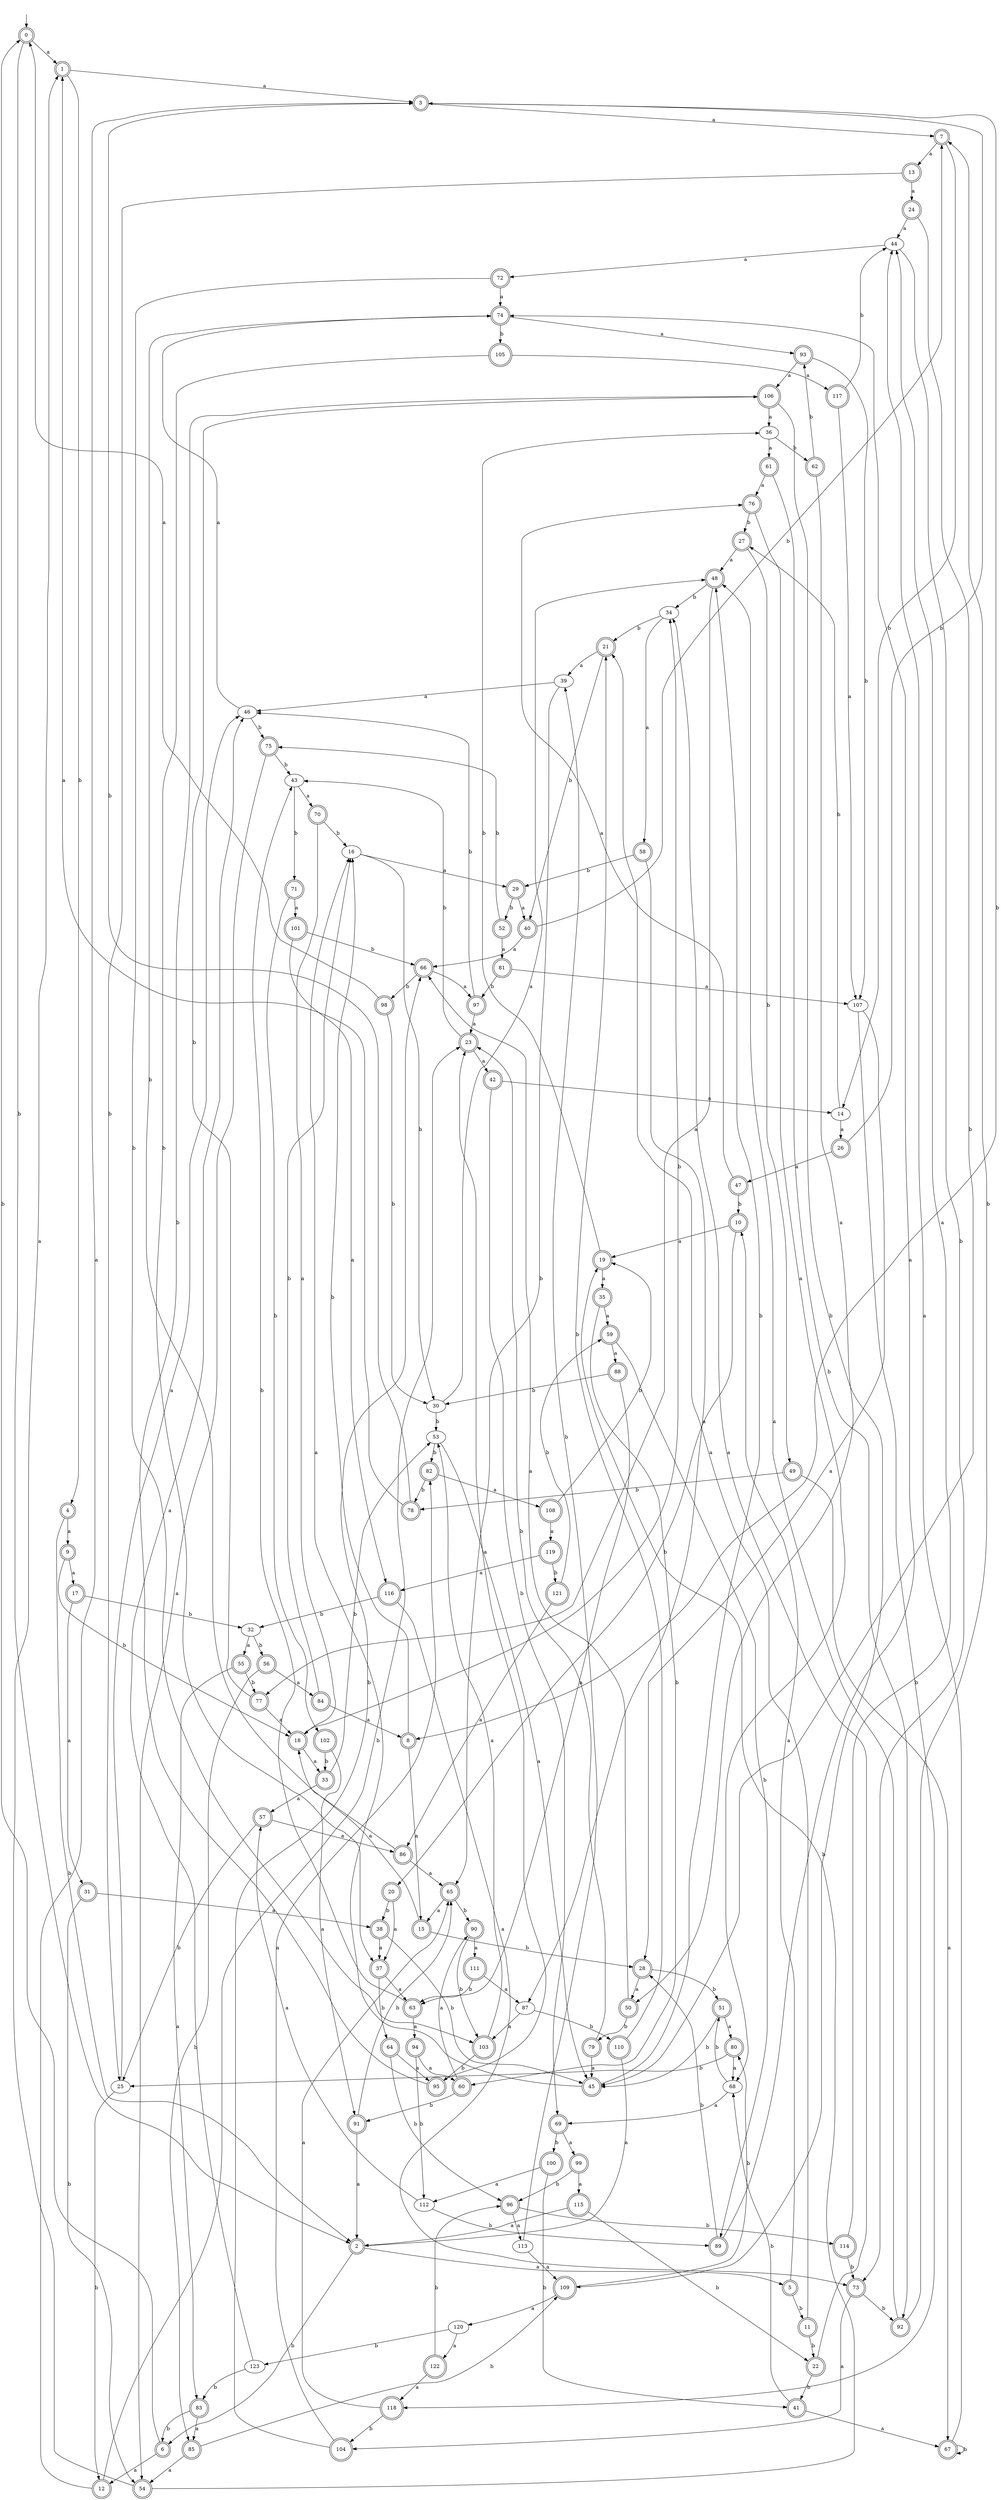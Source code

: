 digraph RandomDFA {
  __start0 [label="", shape=none];
  __start0 -> 0 [label=""];
  0 [shape=circle] [shape=doublecircle]
  0 -> 1 [label="a"]
  0 -> 2 [label="b"]
  1 [shape=doublecircle]
  1 -> 3 [label="a"]
  1 -> 4 [label="b"]
  2 [shape=doublecircle]
  2 -> 5 [label="a"]
  2 -> 6 [label="b"]
  3 [shape=doublecircle]
  3 -> 7 [label="a"]
  3 -> 8 [label="b"]
  4 [shape=doublecircle]
  4 -> 9 [label="a"]
  4 -> 2 [label="b"]
  5 [shape=doublecircle]
  5 -> 10 [label="a"]
  5 -> 11 [label="b"]
  6 [shape=doublecircle]
  6 -> 12 [label="a"]
  6 -> 0 [label="b"]
  7 [shape=doublecircle]
  7 -> 13 [label="a"]
  7 -> 14 [label="b"]
  8 [shape=doublecircle]
  8 -> 15 [label="a"]
  8 -> 16 [label="b"]
  9 [shape=doublecircle]
  9 -> 17 [label="a"]
  9 -> 18 [label="b"]
  10 [shape=doublecircle]
  10 -> 19 [label="a"]
  10 -> 20 [label="b"]
  11 [shape=doublecircle]
  11 -> 21 [label="a"]
  11 -> 22 [label="b"]
  12 [shape=doublecircle]
  12 -> 3 [label="a"]
  12 -> 23 [label="b"]
  13 [shape=doublecircle]
  13 -> 24 [label="a"]
  13 -> 25 [label="b"]
  14
  14 -> 26 [label="a"]
  14 -> 27 [label="b"]
  15 [shape=doublecircle]
  15 -> 18 [label="a"]
  15 -> 28 [label="b"]
  16
  16 -> 29 [label="a"]
  16 -> 30 [label="b"]
  17 [shape=doublecircle]
  17 -> 31 [label="a"]
  17 -> 32 [label="b"]
  18 [shape=doublecircle]
  18 -> 33 [label="a"]
  18 -> 34 [label="b"]
  19 [shape=doublecircle]
  19 -> 35 [label="a"]
  19 -> 36 [label="b"]
  20 [shape=doublecircle]
  20 -> 37 [label="a"]
  20 -> 38 [label="b"]
  21 [shape=doublecircle]
  21 -> 39 [label="a"]
  21 -> 40 [label="b"]
  22 [shape=doublecircle]
  22 -> 34 [label="a"]
  22 -> 41 [label="b"]
  23 [shape=doublecircle]
  23 -> 42 [label="a"]
  23 -> 43 [label="b"]
  24 [shape=doublecircle]
  24 -> 44 [label="a"]
  24 -> 45 [label="b"]
  25
  25 -> 46 [label="a"]
  25 -> 12 [label="b"]
  26 [shape=doublecircle]
  26 -> 47 [label="a"]
  26 -> 3 [label="b"]
  27 [shape=doublecircle]
  27 -> 48 [label="a"]
  27 -> 49 [label="b"]
  28 [shape=doublecircle]
  28 -> 50 [label="a"]
  28 -> 51 [label="b"]
  29 [shape=doublecircle]
  29 -> 40 [label="a"]
  29 -> 52 [label="b"]
  30
  30 -> 48 [label="a"]
  30 -> 53 [label="b"]
  31 [shape=doublecircle]
  31 -> 38 [label="a"]
  31 -> 54 [label="b"]
  32
  32 -> 55 [label="a"]
  32 -> 56 [label="b"]
  33 [shape=doublecircle]
  33 -> 57 [label="a"]
  33 -> 53 [label="b"]
  34
  34 -> 58 [label="a"]
  34 -> 21 [label="b"]
  35 [shape=doublecircle]
  35 -> 59 [label="a"]
  35 -> 60 [label="b"]
  36
  36 -> 61 [label="a"]
  36 -> 62 [label="b"]
  37 [shape=doublecircle]
  37 -> 63 [label="a"]
  37 -> 64 [label="b"]
  38 [shape=doublecircle]
  38 -> 37 [label="a"]
  38 -> 45 [label="b"]
  39
  39 -> 46 [label="a"]
  39 -> 65 [label="b"]
  40 [shape=doublecircle]
  40 -> 66 [label="a"]
  40 -> 7 [label="b"]
  41 [shape=doublecircle]
  41 -> 67 [label="a"]
  41 -> 68 [label="b"]
  42 [shape=doublecircle]
  42 -> 14 [label="a"]
  42 -> 69 [label="b"]
  43
  43 -> 70 [label="a"]
  43 -> 71 [label="b"]
  44
  44 -> 72 [label="a"]
  44 -> 73 [label="b"]
  45 [shape=doublecircle]
  45 -> 16 [label="a"]
  45 -> 48 [label="b"]
  46
  46 -> 74 [label="a"]
  46 -> 75 [label="b"]
  47 [shape=doublecircle]
  47 -> 76 [label="a"]
  47 -> 10 [label="b"]
  48 [shape=doublecircle]
  48 -> 77 [label="a"]
  48 -> 34 [label="b"]
  49 [shape=doublecircle]
  49 -> 67 [label="a"]
  49 -> 78 [label="b"]
  50 [shape=doublecircle]
  50 -> 66 [label="a"]
  50 -> 79 [label="b"]
  51 [shape=doublecircle]
  51 -> 80 [label="a"]
  51 -> 45 [label="b"]
  52 [shape=doublecircle]
  52 -> 81 [label="a"]
  52 -> 75 [label="b"]
  53
  53 -> 45 [label="a"]
  53 -> 82 [label="b"]
  54 [shape=doublecircle]
  54 -> 1 [label="a"]
  54 -> 19 [label="b"]
  55 [shape=doublecircle]
  55 -> 83 [label="a"]
  55 -> 77 [label="b"]
  56 [shape=doublecircle]
  56 -> 84 [label="a"]
  56 -> 85 [label="b"]
  57 [shape=doublecircle]
  57 -> 86 [label="a"]
  57 -> 25 [label="b"]
  58 [shape=doublecircle]
  58 -> 87 [label="a"]
  58 -> 29 [label="b"]
  59 [shape=doublecircle]
  59 -> 88 [label="a"]
  59 -> 89 [label="b"]
  60 [shape=doublecircle]
  60 -> 90 [label="a"]
  60 -> 91 [label="b"]
  61 [shape=doublecircle]
  61 -> 76 [label="a"]
  61 -> 92 [label="b"]
  62 [shape=doublecircle]
  62 -> 50 [label="a"]
  62 -> 93 [label="b"]
  63 [shape=doublecircle]
  63 -> 94 [label="a"]
  63 -> 43 [label="b"]
  64 [shape=doublecircle]
  64 -> 95 [label="a"]
  64 -> 96 [label="b"]
  65 [shape=doublecircle]
  65 -> 15 [label="a"]
  65 -> 90 [label="b"]
  66 [shape=doublecircle]
  66 -> 97 [label="a"]
  66 -> 98 [label="b"]
  67 [shape=doublecircle]
  67 -> 44 [label="a"]
  67 -> 67 [label="b"]
  68
  68 -> 69 [label="a"]
  68 -> 51 [label="b"]
  69 [shape=doublecircle]
  69 -> 99 [label="a"]
  69 -> 100 [label="b"]
  70 [shape=doublecircle]
  70 -> 18 [label="a"]
  70 -> 16 [label="b"]
  71 [shape=doublecircle]
  71 -> 101 [label="a"]
  71 -> 102 [label="b"]
  72 [shape=doublecircle]
  72 -> 74 [label="a"]
  72 -> 103 [label="b"]
  73 [shape=doublecircle]
  73 -> 104 [label="a"]
  73 -> 92 [label="b"]
  74 [shape=doublecircle]
  74 -> 93 [label="a"]
  74 -> 105 [label="b"]
  75 [shape=doublecircle]
  75 -> 54 [label="a"]
  75 -> 43 [label="b"]
  76 [shape=doublecircle]
  76 -> 68 [label="a"]
  76 -> 27 [label="b"]
  77 [shape=doublecircle]
  77 -> 18 [label="a"]
  77 -> 106 [label="b"]
  78 [shape=doublecircle]
  78 -> 1 [label="a"]
  78 -> 3 [label="b"]
  79 [shape=doublecircle]
  79 -> 45 [label="a"]
  79 -> 23 [label="b"]
  80 [shape=doublecircle]
  80 -> 68 [label="a"]
  80 -> 25 [label="b"]
  81 [shape=doublecircle]
  81 -> 107 [label="a"]
  81 -> 97 [label="b"]
  82 [shape=doublecircle]
  82 -> 108 [label="a"]
  82 -> 78 [label="b"]
  83 [shape=doublecircle]
  83 -> 85 [label="a"]
  83 -> 6 [label="b"]
  84 [shape=doublecircle]
  84 -> 8 [label="a"]
  84 -> 16 [label="b"]
  85 [shape=doublecircle]
  85 -> 54 [label="a"]
  85 -> 109 [label="b"]
  86 [shape=doublecircle]
  86 -> 65 [label="a"]
  86 -> 74 [label="b"]
  87
  87 -> 103 [label="a"]
  87 -> 110 [label="b"]
  88 [shape=doublecircle]
  88 -> 63 [label="a"]
  88 -> 30 [label="b"]
  89 [shape=doublecircle]
  89 -> 74 [label="a"]
  89 -> 28 [label="b"]
  90 [shape=doublecircle]
  90 -> 111 [label="a"]
  90 -> 103 [label="b"]
  91 [shape=doublecircle]
  91 -> 2 [label="a"]
  91 -> 65 [label="b"]
  92 [shape=doublecircle]
  92 -> 48 [label="a"]
  92 -> 7 [label="b"]
  93 [shape=doublecircle]
  93 -> 106 [label="a"]
  93 -> 107 [label="b"]
  94 [shape=doublecircle]
  94 -> 60 [label="a"]
  94 -> 112 [label="b"]
  95 [shape=doublecircle]
  95 -> 23 [label="a"]
  95 -> 106 [label="b"]
  96 [shape=doublecircle]
  96 -> 113 [label="a"]
  96 -> 114 [label="b"]
  97 [shape=doublecircle]
  97 -> 23 [label="a"]
  97 -> 46 [label="b"]
  98 [shape=doublecircle]
  98 -> 0 [label="a"]
  98 -> 30 [label="b"]
  99 [shape=doublecircle]
  99 -> 115 [label="a"]
  99 -> 96 [label="b"]
  100 [shape=doublecircle]
  100 -> 112 [label="a"]
  100 -> 41 [label="b"]
  101 [shape=doublecircle]
  101 -> 116 [label="a"]
  101 -> 66 [label="b"]
  102 [shape=doublecircle]
  102 -> 91 [label="a"]
  102 -> 33 [label="b"]
  103 [shape=doublecircle]
  103 -> 53 [label="a"]
  103 -> 95 [label="b"]
  104 [shape=doublecircle]
  104 -> 82 [label="a"]
  104 -> 66 [label="b"]
  105 [shape=doublecircle]
  105 -> 117 [label="a"]
  105 -> 37 [label="b"]
  106 [shape=doublecircle]
  106 -> 36 [label="a"]
  106 -> 109 [label="b"]
  107
  107 -> 28 [label="a"]
  107 -> 118 [label="b"]
  108 [shape=doublecircle]
  108 -> 119 [label="a"]
  108 -> 19 [label="b"]
  109 [shape=doublecircle]
  109 -> 120 [label="a"]
  109 -> 80 [label="b"]
  110 [shape=doublecircle]
  110 -> 2 [label="a"]
  110 -> 21 [label="b"]
  111 [shape=doublecircle]
  111 -> 87 [label="a"]
  111 -> 63 [label="b"]
  112
  112 -> 57 [label="a"]
  112 -> 89 [label="b"]
  113
  113 -> 109 [label="a"]
  113 -> 39 [label="b"]
  114 [shape=doublecircle]
  114 -> 44 [label="a"]
  114 -> 73 [label="b"]
  115 [shape=doublecircle]
  115 -> 2 [label="a"]
  115 -> 22 [label="b"]
  116 [shape=doublecircle]
  116 -> 73 [label="a"]
  116 -> 32 [label="b"]
  117 [shape=doublecircle]
  117 -> 107 [label="a"]
  117 -> 44 [label="b"]
  118 [shape=doublecircle]
  118 -> 65 [label="a"]
  118 -> 104 [label="b"]
  119 [shape=doublecircle]
  119 -> 116 [label="a"]
  119 -> 121 [label="b"]
  120
  120 -> 122 [label="a"]
  120 -> 123 [label="b"]
  121 [shape=doublecircle]
  121 -> 86 [label="a"]
  121 -> 59 [label="b"]
  122 [shape=doublecircle]
  122 -> 118 [label="a"]
  122 -> 96 [label="b"]
  123
  123 -> 46 [label="a"]
  123 -> 83 [label="b"]
}
